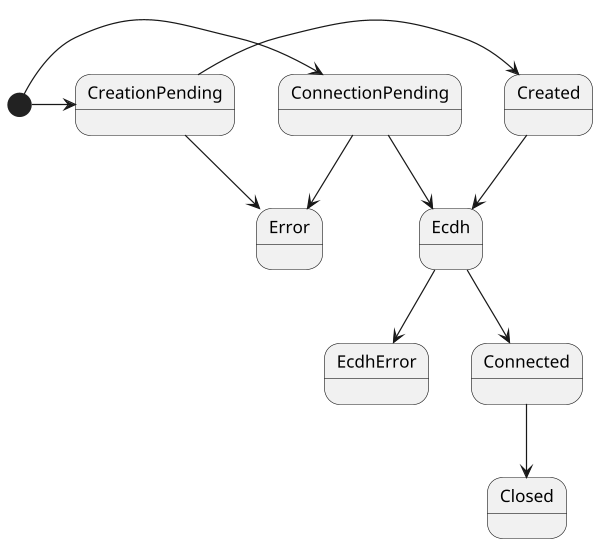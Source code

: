 @startuml
scale 600 width
[*] -> CreationPending
[*] -> ConnectionPending

CreationPending --> Error
ConnectionPending --> Error

CreationPending -> Created
Created --> Ecdh

ConnectionPending --> Ecdh

Ecdh --> EcdhError
Ecdh --> Connected
Connected --> Closed
@enduml